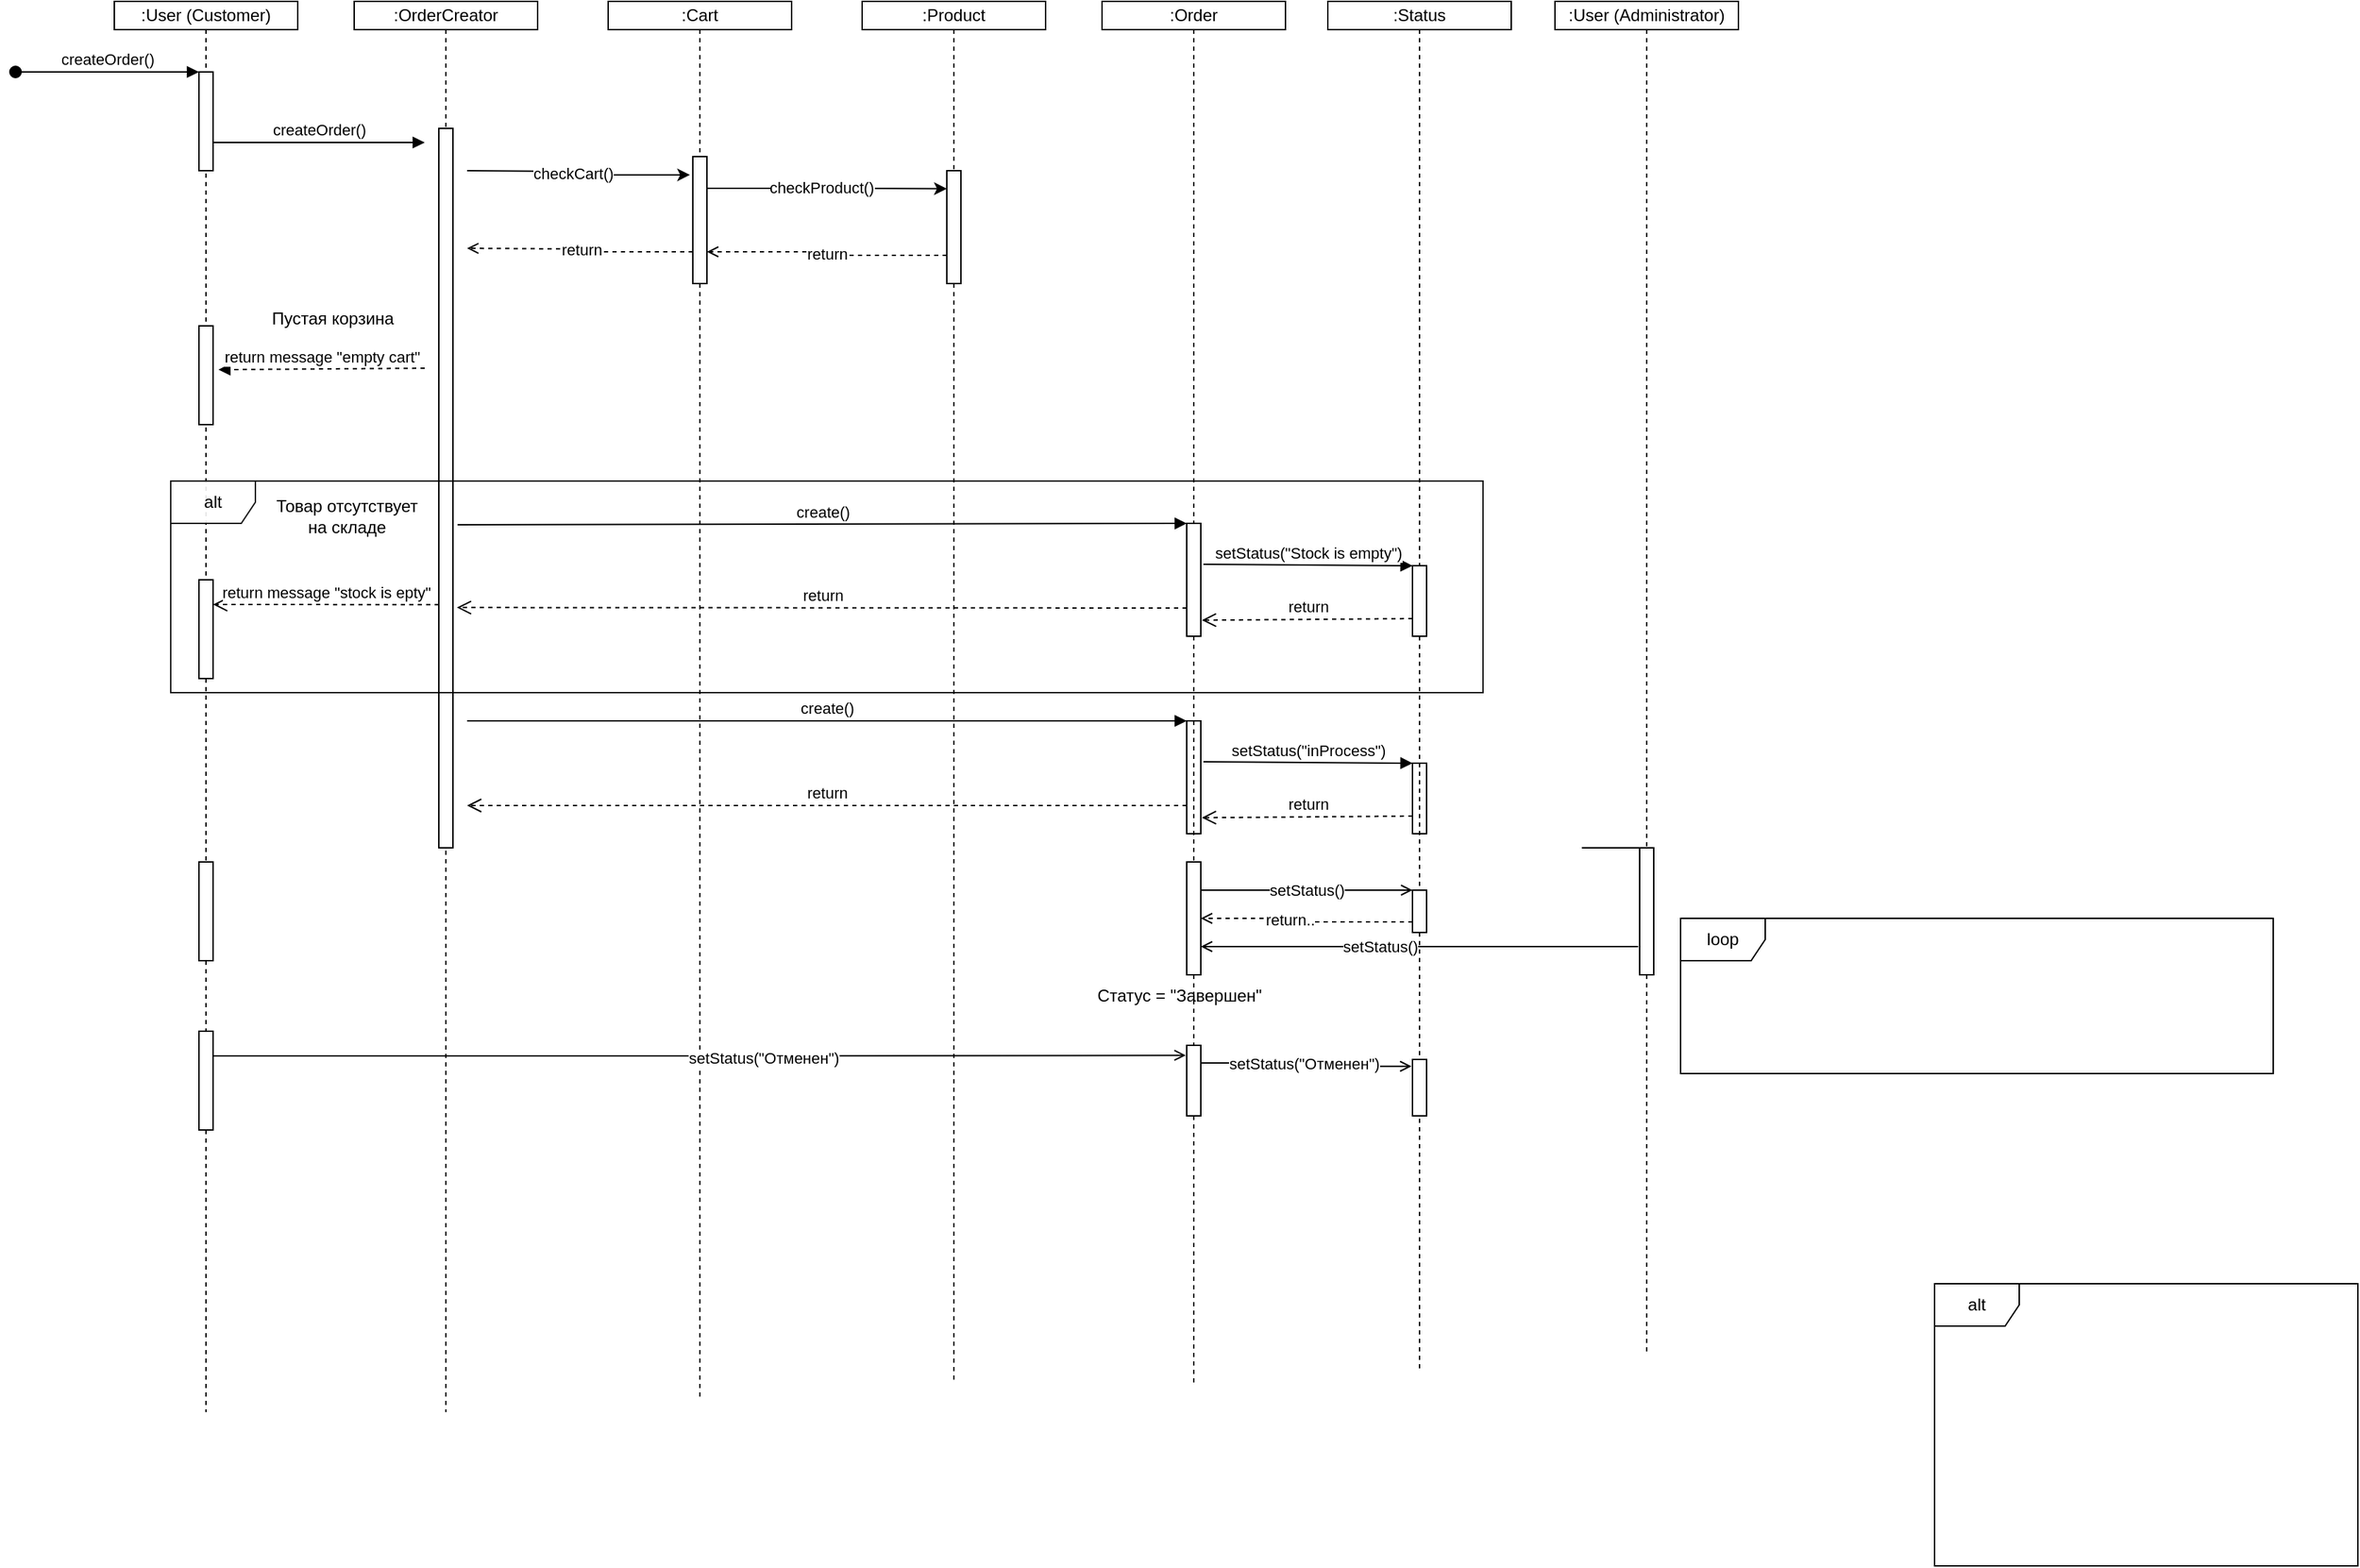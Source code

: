 <mxfile version="20.4.1" type="github">
  <diagram id="2FN02hdIdJaSDbUOcJMP" name="Page-1">
    <mxGraphModel dx="648" dy="415" grid="1" gridSize="10" guides="1" tooltips="1" connect="1" arrows="1" fold="1" page="1" pageScale="1" pageWidth="827" pageHeight="1169" math="0" shadow="0">
      <root>
        <mxCell id="0" />
        <mxCell id="1" parent="0" />
        <mxCell id="9ED0xTIQO1v8mikbsruD-3" style="edgeStyle=orthogonalEdgeStyle;rounded=0;orthogonalLoop=1;jettySize=auto;html=1;exitX=0.5;exitY=1;exitDx=0;exitDy=0;endArrow=none;endFill=0;dashed=1;startArrow=none;" parent="1" source="0ofEkRfXmZEf8RfK7PdD-124" edge="1">
          <mxGeometry relative="1" as="geometry">
            <mxPoint x="155" y="1060" as="targetPoint" />
          </mxGeometry>
        </mxCell>
        <mxCell id="9ED0xTIQO1v8mikbsruD-2" value=":User (Customer)" style="rounded=0;whiteSpace=wrap;html=1;" parent="1" vertex="1">
          <mxGeometry x="90" y="60" width="130" height="20" as="geometry" />
        </mxCell>
        <mxCell id="0ofEkRfXmZEf8RfK7PdD-2" value="createOrder()" style="html=1;verticalAlign=bottom;startArrow=oval;startFill=1;endArrow=block;startSize=8;rounded=0;" edge="1" parent="1">
          <mxGeometry width="60" relative="1" as="geometry">
            <mxPoint x="20" y="110" as="sourcePoint" />
            <mxPoint x="150" y="110" as="targetPoint" />
          </mxGeometry>
        </mxCell>
        <mxCell id="0ofEkRfXmZEf8RfK7PdD-3" style="edgeStyle=orthogonalEdgeStyle;rounded=0;orthogonalLoop=1;jettySize=auto;html=1;exitX=0.5;exitY=1;exitDx=0;exitDy=0;endArrow=none;endFill=0;dashed=1;" edge="1" parent="1" source="0ofEkRfXmZEf8RfK7PdD-4">
          <mxGeometry relative="1" as="geometry">
            <mxPoint x="325" y="1060" as="targetPoint" />
          </mxGeometry>
        </mxCell>
        <mxCell id="0ofEkRfXmZEf8RfK7PdD-4" value=":OrderCreator" style="rounded=0;whiteSpace=wrap;html=1;" vertex="1" parent="1">
          <mxGeometry x="260" y="60" width="130" height="20" as="geometry" />
        </mxCell>
        <mxCell id="0ofEkRfXmZEf8RfK7PdD-11" style="edgeStyle=orthogonalEdgeStyle;rounded=0;orthogonalLoop=1;jettySize=auto;html=1;entryX=-0.2;entryY=0.144;entryDx=0;entryDy=0;entryPerimeter=0;" edge="1" parent="1" target="0ofEkRfXmZEf8RfK7PdD-9">
          <mxGeometry relative="1" as="geometry">
            <mxPoint x="500" y="177.667" as="targetPoint" />
            <mxPoint x="340" y="180" as="sourcePoint" />
          </mxGeometry>
        </mxCell>
        <mxCell id="0ofEkRfXmZEf8RfK7PdD-12" value="checkCart()" style="edgeLabel;html=1;align=center;verticalAlign=middle;resizable=0;points=[];" vertex="1" connectable="0" parent="0ofEkRfXmZEf8RfK7PdD-11">
          <mxGeometry x="-0.064" y="-1" relative="1" as="geometry">
            <mxPoint as="offset" />
          </mxGeometry>
        </mxCell>
        <mxCell id="0ofEkRfXmZEf8RfK7PdD-5" value="" style="rounded=0;whiteSpace=wrap;html=1;fillColor=default;" vertex="1" parent="1">
          <mxGeometry x="320" y="150" width="10" height="510" as="geometry" />
        </mxCell>
        <mxCell id="0ofEkRfXmZEf8RfK7PdD-6" value="createOrder()" style="html=1;verticalAlign=bottom;endArrow=block;rounded=0;exitX=1.039;exitY=0.714;exitDx=0;exitDy=0;exitPerimeter=0;" edge="1" parent="1">
          <mxGeometry width="80" relative="1" as="geometry">
            <mxPoint x="160.39" y="159.98" as="sourcePoint" />
            <mxPoint x="310" y="160" as="targetPoint" />
          </mxGeometry>
        </mxCell>
        <mxCell id="0ofEkRfXmZEf8RfK7PdD-7" style="edgeStyle=orthogonalEdgeStyle;rounded=0;orthogonalLoop=1;jettySize=auto;html=1;exitX=0.5;exitY=1;exitDx=0;exitDy=0;endArrow=none;endFill=0;dashed=1;" edge="1" parent="1" source="0ofEkRfXmZEf8RfK7PdD-8">
          <mxGeometry relative="1" as="geometry">
            <mxPoint x="505" y="1050" as="targetPoint" />
          </mxGeometry>
        </mxCell>
        <mxCell id="0ofEkRfXmZEf8RfK7PdD-8" value=":Cart" style="rounded=0;whiteSpace=wrap;html=1;" vertex="1" parent="1">
          <mxGeometry x="440" y="60" width="130" height="20" as="geometry" />
        </mxCell>
        <mxCell id="0ofEkRfXmZEf8RfK7PdD-16" style="edgeStyle=orthogonalEdgeStyle;rounded=0;orthogonalLoop=1;jettySize=auto;html=1;exitX=1;exitY=0.25;exitDx=0;exitDy=0;" edge="1" parent="1" source="0ofEkRfXmZEf8RfK7PdD-9">
          <mxGeometry relative="1" as="geometry">
            <mxPoint x="680" y="192.783" as="targetPoint" />
          </mxGeometry>
        </mxCell>
        <mxCell id="0ofEkRfXmZEf8RfK7PdD-17" value="checkProduct()" style="edgeLabel;html=1;align=center;verticalAlign=middle;resizable=0;points=[];" vertex="1" connectable="0" parent="0ofEkRfXmZEf8RfK7PdD-16">
          <mxGeometry x="-0.055" y="1" relative="1" as="geometry">
            <mxPoint as="offset" />
          </mxGeometry>
        </mxCell>
        <mxCell id="0ofEkRfXmZEf8RfK7PdD-20" value="return" style="edgeStyle=orthogonalEdgeStyle;rounded=0;orthogonalLoop=1;jettySize=auto;html=1;exitX=0;exitY=0.75;exitDx=0;exitDy=0;dashed=1;endArrow=open;endFill=0;" edge="1" parent="1" source="0ofEkRfXmZEf8RfK7PdD-9">
          <mxGeometry relative="1" as="geometry">
            <mxPoint x="340" y="235" as="targetPoint" />
          </mxGeometry>
        </mxCell>
        <mxCell id="0ofEkRfXmZEf8RfK7PdD-9" value="" style="rounded=0;whiteSpace=wrap;html=1;" vertex="1" parent="1">
          <mxGeometry x="500" y="170" width="10" height="90" as="geometry" />
        </mxCell>
        <mxCell id="0ofEkRfXmZEf8RfK7PdD-13" style="edgeStyle=orthogonalEdgeStyle;rounded=0;orthogonalLoop=1;jettySize=auto;html=1;exitX=0.5;exitY=1;exitDx=0;exitDy=0;endArrow=none;endFill=0;dashed=1;" edge="1" parent="1" source="0ofEkRfXmZEf8RfK7PdD-14">
          <mxGeometry relative="1" as="geometry">
            <mxPoint x="685" y="1040" as="targetPoint" />
          </mxGeometry>
        </mxCell>
        <mxCell id="0ofEkRfXmZEf8RfK7PdD-14" value=":Product" style="rounded=0;whiteSpace=wrap;html=1;" vertex="1" parent="1">
          <mxGeometry x="620" y="60" width="130" height="20" as="geometry" />
        </mxCell>
        <mxCell id="0ofEkRfXmZEf8RfK7PdD-18" value="return" style="edgeStyle=orthogonalEdgeStyle;rounded=0;orthogonalLoop=1;jettySize=auto;html=1;exitX=0;exitY=0.75;exitDx=0;exitDy=0;entryX=1;entryY=0.75;entryDx=0;entryDy=0;dashed=1;endArrow=open;endFill=0;" edge="1" parent="1" source="0ofEkRfXmZEf8RfK7PdD-15" target="0ofEkRfXmZEf8RfK7PdD-9">
          <mxGeometry relative="1" as="geometry" />
        </mxCell>
        <mxCell id="0ofEkRfXmZEf8RfK7PdD-15" value="" style="rounded=0;whiteSpace=wrap;html=1;" vertex="1" parent="1">
          <mxGeometry x="680" y="180" width="10" height="80" as="geometry" />
        </mxCell>
        <mxCell id="0ofEkRfXmZEf8RfK7PdD-25" value="Пустая корзина" style="text;html=1;strokeColor=none;fillColor=none;align=center;verticalAlign=middle;whiteSpace=wrap;rounded=0;" vertex="1" parent="1">
          <mxGeometry x="190" y="270" width="110" height="30" as="geometry" />
        </mxCell>
        <mxCell id="0ofEkRfXmZEf8RfK7PdD-27" value="return message &quot;empty cart&quot;" style="html=1;verticalAlign=bottom;endArrow=block;rounded=0;entryX=1.375;entryY=0.158;entryDx=0;entryDy=0;entryPerimeter=0;dashed=1;" edge="1" parent="1">
          <mxGeometry width="80" relative="1" as="geometry">
            <mxPoint x="310" y="320" as="sourcePoint" />
            <mxPoint x="163.75" y="321.06" as="targetPoint" />
          </mxGeometry>
        </mxCell>
        <mxCell id="0ofEkRfXmZEf8RfK7PdD-28" style="edgeStyle=orthogonalEdgeStyle;rounded=0;orthogonalLoop=1;jettySize=auto;html=1;exitX=0.5;exitY=1;exitDx=0;exitDy=0;endArrow=none;endFill=0;dashed=1;startArrow=none;" edge="1" parent="1" source="0ofEkRfXmZEf8RfK7PdD-126">
          <mxGeometry relative="1" as="geometry">
            <mxPoint x="855" y="1040" as="targetPoint" />
          </mxGeometry>
        </mxCell>
        <mxCell id="0ofEkRfXmZEf8RfK7PdD-29" value=":Order" style="rounded=0;whiteSpace=wrap;html=1;" vertex="1" parent="1">
          <mxGeometry x="790" y="60" width="130" height="20" as="geometry" />
        </mxCell>
        <mxCell id="0ofEkRfXmZEf8RfK7PdD-30" value="" style="rounded=0;whiteSpace=wrap;html=1;" vertex="1" parent="1">
          <mxGeometry x="850" y="430" width="10" height="80" as="geometry" />
        </mxCell>
        <mxCell id="0ofEkRfXmZEf8RfK7PdD-31" value="" style="edgeStyle=orthogonalEdgeStyle;rounded=0;orthogonalLoop=1;jettySize=auto;html=1;exitX=0.5;exitY=1;exitDx=0;exitDy=0;endArrow=none;endFill=0;dashed=1;" edge="1" parent="1" source="0ofEkRfXmZEf8RfK7PdD-29" target="0ofEkRfXmZEf8RfK7PdD-30">
          <mxGeometry relative="1" as="geometry">
            <mxPoint x="855.0" y="660" as="targetPoint" />
            <mxPoint x="855" y="80.0" as="sourcePoint" />
          </mxGeometry>
        </mxCell>
        <mxCell id="0ofEkRfXmZEf8RfK7PdD-32" value="create()" style="html=1;verticalAlign=bottom;endArrow=block;rounded=0;entryX=0;entryY=0;entryDx=0;entryDy=0;exitX=1.327;exitY=0.551;exitDx=0;exitDy=0;exitPerimeter=0;" edge="1" parent="1" source="0ofEkRfXmZEf8RfK7PdD-5" target="0ofEkRfXmZEf8RfK7PdD-30">
          <mxGeometry width="80" relative="1" as="geometry">
            <mxPoint x="340" y="430" as="sourcePoint" />
            <mxPoint x="540" y="430" as="targetPoint" />
          </mxGeometry>
        </mxCell>
        <mxCell id="0ofEkRfXmZEf8RfK7PdD-36" style="edgeStyle=orthogonalEdgeStyle;rounded=0;orthogonalLoop=1;jettySize=auto;html=1;exitX=0.5;exitY=1;exitDx=0;exitDy=0;endArrow=none;endFill=0;dashed=1;startArrow=none;" edge="1" parent="1" source="0ofEkRfXmZEf8RfK7PdD-112">
          <mxGeometry relative="1" as="geometry">
            <mxPoint x="1015" y="1030" as="targetPoint" />
          </mxGeometry>
        </mxCell>
        <mxCell id="0ofEkRfXmZEf8RfK7PdD-37" value=":Status" style="rounded=0;whiteSpace=wrap;html=1;" vertex="1" parent="1">
          <mxGeometry x="950" y="60" width="130" height="20" as="geometry" />
        </mxCell>
        <mxCell id="0ofEkRfXmZEf8RfK7PdD-38" value="" style="rounded=0;whiteSpace=wrap;html=1;" vertex="1" parent="1">
          <mxGeometry x="1010" y="460" width="10" height="50" as="geometry" />
        </mxCell>
        <mxCell id="0ofEkRfXmZEf8RfK7PdD-39" value="" style="edgeStyle=orthogonalEdgeStyle;rounded=0;orthogonalLoop=1;jettySize=auto;html=1;exitX=0.5;exitY=1;exitDx=0;exitDy=0;endArrow=none;endFill=0;dashed=1;" edge="1" parent="1" source="0ofEkRfXmZEf8RfK7PdD-37" target="0ofEkRfXmZEf8RfK7PdD-38">
          <mxGeometry relative="1" as="geometry">
            <mxPoint x="1015.0" y="660" as="targetPoint" />
            <mxPoint x="1015" y="80.0" as="sourcePoint" />
          </mxGeometry>
        </mxCell>
        <mxCell id="0ofEkRfXmZEf8RfK7PdD-41" value="setStatus(&quot;Stock is empty&quot;)" style="html=1;verticalAlign=bottom;endArrow=block;rounded=0;entryX=0;entryY=0;entryDx=0;entryDy=0;exitX=1.186;exitY=0.363;exitDx=0;exitDy=0;exitPerimeter=0;" edge="1" parent="1" source="0ofEkRfXmZEf8RfK7PdD-30" target="0ofEkRfXmZEf8RfK7PdD-38">
          <mxGeometry width="80" relative="1" as="geometry">
            <mxPoint x="870" y="470" as="sourcePoint" />
            <mxPoint x="1000" y="470" as="targetPoint" />
          </mxGeometry>
        </mxCell>
        <mxCell id="0ofEkRfXmZEf8RfK7PdD-44" value="return" style="html=1;verticalAlign=bottom;endArrow=open;dashed=1;endSize=8;rounded=0;exitX=0;exitY=0.75;exitDx=0;exitDy=0;entryX=1.072;entryY=0.858;entryDx=0;entryDy=0;entryPerimeter=0;" edge="1" parent="1" source="0ofEkRfXmZEf8RfK7PdD-38" target="0ofEkRfXmZEf8RfK7PdD-30">
          <mxGeometry relative="1" as="geometry">
            <mxPoint x="810" y="460" as="sourcePoint" />
            <mxPoint x="730" y="460" as="targetPoint" />
          </mxGeometry>
        </mxCell>
        <mxCell id="0ofEkRfXmZEf8RfK7PdD-45" value="return" style="html=1;verticalAlign=bottom;endArrow=open;dashed=1;endSize=8;rounded=0;exitX=0;exitY=0.75;exitDx=0;exitDy=0;entryX=1.278;entryY=0.666;entryDx=0;entryDy=0;entryPerimeter=0;" edge="1" parent="1" source="0ofEkRfXmZEf8RfK7PdD-30" target="0ofEkRfXmZEf8RfK7PdD-5">
          <mxGeometry relative="1" as="geometry">
            <mxPoint x="720" y="330" as="sourcePoint" />
            <mxPoint x="340" y="490" as="targetPoint" />
          </mxGeometry>
        </mxCell>
        <mxCell id="0ofEkRfXmZEf8RfK7PdD-46" value="" style="rounded=0;whiteSpace=wrap;html=1;" vertex="1" parent="1">
          <mxGeometry x="150" y="470" width="10" height="70" as="geometry" />
        </mxCell>
        <mxCell id="0ofEkRfXmZEf8RfK7PdD-47" value="" style="edgeStyle=orthogonalEdgeStyle;rounded=0;orthogonalLoop=1;jettySize=auto;html=1;exitX=0.5;exitY=1;exitDx=0;exitDy=0;endArrow=none;endFill=0;dashed=1;" edge="1" parent="1" source="9ED0xTIQO1v8mikbsruD-2" target="0ofEkRfXmZEf8RfK7PdD-46">
          <mxGeometry relative="1" as="geometry">
            <mxPoint x="155" y="670" as="targetPoint" />
            <mxPoint x="155" y="80" as="sourcePoint" />
          </mxGeometry>
        </mxCell>
        <mxCell id="0ofEkRfXmZEf8RfK7PdD-48" value="return message &quot;stock is epty&quot;" style="html=1;verticalAlign=bottom;endArrow=open;dashed=1;endSize=8;rounded=0;entryX=1;entryY=0.25;entryDx=0;entryDy=0;exitX=0;exitY=0.662;exitDx=0;exitDy=0;exitPerimeter=0;" edge="1" parent="1" source="0ofEkRfXmZEf8RfK7PdD-5" target="0ofEkRfXmZEf8RfK7PdD-46">
          <mxGeometry relative="1" as="geometry">
            <mxPoint x="310" y="488" as="sourcePoint" />
            <mxPoint x="205" y="490" as="targetPoint" />
          </mxGeometry>
        </mxCell>
        <mxCell id="0ofEkRfXmZEf8RfK7PdD-50" value="Товар отсутствует на складе" style="text;html=1;strokeColor=none;fillColor=none;align=center;verticalAlign=middle;whiteSpace=wrap;rounded=0;" vertex="1" parent="1">
          <mxGeometry x="200" y="410" width="110" height="30" as="geometry" />
        </mxCell>
        <mxCell id="0ofEkRfXmZEf8RfK7PdD-82" value="" style="rounded=0;whiteSpace=wrap;html=1;" vertex="1" parent="1">
          <mxGeometry x="850" y="570" width="10" height="80" as="geometry" />
        </mxCell>
        <mxCell id="0ofEkRfXmZEf8RfK7PdD-83" value="create()" style="html=1;verticalAlign=bottom;endArrow=block;rounded=0;entryX=0;entryY=0;entryDx=0;entryDy=0;" edge="1" parent="1" target="0ofEkRfXmZEf8RfK7PdD-82">
          <mxGeometry width="80" relative="1" as="geometry">
            <mxPoint x="340" y="570" as="sourcePoint" />
            <mxPoint x="540" y="570" as="targetPoint" />
          </mxGeometry>
        </mxCell>
        <mxCell id="0ofEkRfXmZEf8RfK7PdD-84" value="" style="rounded=0;whiteSpace=wrap;html=1;" vertex="1" parent="1">
          <mxGeometry x="1010" y="600" width="10" height="50" as="geometry" />
        </mxCell>
        <mxCell id="0ofEkRfXmZEf8RfK7PdD-85" value="setStatus(&quot;inProcess&quot;)" style="html=1;verticalAlign=bottom;endArrow=block;rounded=0;entryX=0;entryY=0;entryDx=0;entryDy=0;exitX=1.186;exitY=0.363;exitDx=0;exitDy=0;exitPerimeter=0;" edge="1" parent="1" source="0ofEkRfXmZEf8RfK7PdD-82" target="0ofEkRfXmZEf8RfK7PdD-84">
          <mxGeometry width="80" relative="1" as="geometry">
            <mxPoint x="870" y="610" as="sourcePoint" />
            <mxPoint x="1000" y="610" as="targetPoint" />
          </mxGeometry>
        </mxCell>
        <mxCell id="0ofEkRfXmZEf8RfK7PdD-86" value="return" style="html=1;verticalAlign=bottom;endArrow=open;dashed=1;endSize=8;rounded=0;exitX=0;exitY=0.75;exitDx=0;exitDy=0;entryX=1.072;entryY=0.858;entryDx=0;entryDy=0;entryPerimeter=0;" edge="1" parent="1" source="0ofEkRfXmZEf8RfK7PdD-84" target="0ofEkRfXmZEf8RfK7PdD-82">
          <mxGeometry relative="1" as="geometry">
            <mxPoint x="810" y="600" as="sourcePoint" />
            <mxPoint x="730" y="600" as="targetPoint" />
          </mxGeometry>
        </mxCell>
        <mxCell id="0ofEkRfXmZEf8RfK7PdD-87" value="return" style="html=1;verticalAlign=bottom;endArrow=open;dashed=1;endSize=8;rounded=0;exitX=0;exitY=0.75;exitDx=0;exitDy=0;" edge="1" parent="1" source="0ofEkRfXmZEf8RfK7PdD-82">
          <mxGeometry relative="1" as="geometry">
            <mxPoint x="720" y="470" as="sourcePoint" />
            <mxPoint x="340" y="630" as="targetPoint" />
          </mxGeometry>
        </mxCell>
        <mxCell id="0ofEkRfXmZEf8RfK7PdD-102" style="edgeStyle=orthogonalEdgeStyle;rounded=0;orthogonalLoop=1;jettySize=auto;html=1;exitX=0.5;exitY=1;exitDx=0;exitDy=0;endArrow=none;endFill=0;dashed=1;startArrow=none;" edge="1" parent="1" source="0ofEkRfXmZEf8RfK7PdD-104">
          <mxGeometry relative="1" as="geometry">
            <mxPoint x="1176" y="1020" as="targetPoint" />
          </mxGeometry>
        </mxCell>
        <mxCell id="0ofEkRfXmZEf8RfK7PdD-103" value=":User (Administrator)" style="rounded=0;whiteSpace=wrap;html=1;" vertex="1" parent="1">
          <mxGeometry x="1111" y="60" width="130" height="20" as="geometry" />
        </mxCell>
        <mxCell id="0ofEkRfXmZEf8RfK7PdD-109" style="edgeStyle=orthogonalEdgeStyle;rounded=0;orthogonalLoop=1;jettySize=auto;html=1;exitX=-0.1;exitY=0.778;exitDx=0;exitDy=0;entryX=1;entryY=0.75;entryDx=0;entryDy=0;endArrow=open;endFill=0;exitPerimeter=0;" edge="1" parent="1" source="0ofEkRfXmZEf8RfK7PdD-104" target="0ofEkRfXmZEf8RfK7PdD-107">
          <mxGeometry relative="1" as="geometry" />
        </mxCell>
        <mxCell id="0ofEkRfXmZEf8RfK7PdD-110" value="setStatus()" style="edgeLabel;html=1;align=center;verticalAlign=middle;resizable=0;points=[];" vertex="1" connectable="0" parent="0ofEkRfXmZEf8RfK7PdD-109">
          <mxGeometry x="0.181" relative="1" as="geometry">
            <mxPoint as="offset" />
          </mxGeometry>
        </mxCell>
        <mxCell id="0ofEkRfXmZEf8RfK7PdD-104" value="" style="rounded=0;whiteSpace=wrap;html=1;" vertex="1" parent="1">
          <mxGeometry x="1171" y="660" width="10" height="90" as="geometry" />
        </mxCell>
        <mxCell id="0ofEkRfXmZEf8RfK7PdD-105" value="" style="edgeStyle=orthogonalEdgeStyle;rounded=0;orthogonalLoop=1;jettySize=auto;html=1;exitX=0.5;exitY=1;exitDx=0;exitDy=0;endArrow=none;endFill=0;dashed=1;" edge="1" parent="1" source="0ofEkRfXmZEf8RfK7PdD-103" target="0ofEkRfXmZEf8RfK7PdD-104">
          <mxGeometry relative="1" as="geometry">
            <mxPoint x="1176" y="870.0" as="targetPoint" />
            <mxPoint x="1176" y="80.0" as="sourcePoint" />
          </mxGeometry>
        </mxCell>
        <mxCell id="0ofEkRfXmZEf8RfK7PdD-106" value="" style="endArrow=none;html=1;rounded=0;exitX=1;exitY=0;exitDx=0;exitDy=0;" edge="1" parent="1" source="0ofEkRfXmZEf8RfK7PdD-104">
          <mxGeometry width="50" height="50" relative="1" as="geometry">
            <mxPoint x="870" y="530" as="sourcePoint" />
            <mxPoint x="1130" y="660" as="targetPoint" />
          </mxGeometry>
        </mxCell>
        <mxCell id="0ofEkRfXmZEf8RfK7PdD-111" value="setStatus()" style="edgeStyle=orthogonalEdgeStyle;rounded=0;orthogonalLoop=1;jettySize=auto;html=1;exitX=1;exitY=0.25;exitDx=0;exitDy=0;endArrow=open;endFill=0;entryX=0;entryY=0;entryDx=0;entryDy=0;" edge="1" parent="1" source="0ofEkRfXmZEf8RfK7PdD-107" target="0ofEkRfXmZEf8RfK7PdD-112">
          <mxGeometry relative="1" as="geometry">
            <mxPoint x="1000" y="689.8" as="targetPoint" />
            <Array as="points">
              <mxPoint x="980" y="690" />
              <mxPoint x="980" y="690" />
            </Array>
          </mxGeometry>
        </mxCell>
        <mxCell id="0ofEkRfXmZEf8RfK7PdD-107" value="" style="rounded=0;whiteSpace=wrap;html=1;" vertex="1" parent="1">
          <mxGeometry x="850" y="670" width="10" height="80" as="geometry" />
        </mxCell>
        <mxCell id="0ofEkRfXmZEf8RfK7PdD-141" style="edgeStyle=orthogonalEdgeStyle;rounded=0;orthogonalLoop=1;jettySize=auto;html=1;exitX=0;exitY=0.75;exitDx=0;exitDy=0;entryX=1;entryY=0.5;entryDx=0;entryDy=0;endArrow=open;endFill=0;dashed=1;" edge="1" parent="1" source="0ofEkRfXmZEf8RfK7PdD-112" target="0ofEkRfXmZEf8RfK7PdD-137">
          <mxGeometry relative="1" as="geometry" />
        </mxCell>
        <mxCell id="0ofEkRfXmZEf8RfK7PdD-142" value="return.." style="edgeLabel;html=1;align=center;verticalAlign=middle;resizable=0;points=[];" vertex="1" connectable="0" parent="0ofEkRfXmZEf8RfK7PdD-141">
          <mxGeometry x="0.179" y="1" relative="1" as="geometry">
            <mxPoint as="offset" />
          </mxGeometry>
        </mxCell>
        <mxCell id="0ofEkRfXmZEf8RfK7PdD-112" value="" style="rounded=0;whiteSpace=wrap;html=1;" vertex="1" parent="1">
          <mxGeometry x="1010" y="690" width="10" height="30" as="geometry" />
        </mxCell>
        <mxCell id="0ofEkRfXmZEf8RfK7PdD-113" value="" style="edgeStyle=orthogonalEdgeStyle;rounded=0;orthogonalLoop=1;jettySize=auto;html=1;exitX=0.5;exitY=1;exitDx=0;exitDy=0;endArrow=none;endFill=0;dashed=1;startArrow=none;" edge="1" parent="1" source="0ofEkRfXmZEf8RfK7PdD-38" target="0ofEkRfXmZEf8RfK7PdD-112">
          <mxGeometry relative="1" as="geometry">
            <mxPoint x="1015" y="870" as="targetPoint" />
            <mxPoint x="1015" y="510" as="sourcePoint" />
          </mxGeometry>
        </mxCell>
        <mxCell id="0ofEkRfXmZEf8RfK7PdD-115" value="Статус = &quot;Завершен&quot;" style="text;html=1;strokeColor=none;fillColor=none;align=center;verticalAlign=middle;whiteSpace=wrap;rounded=0;" vertex="1" parent="1">
          <mxGeometry x="780" y="750" width="130" height="30" as="geometry" />
        </mxCell>
        <mxCell id="0ofEkRfXmZEf8RfK7PdD-116" value="alt" style="shape=umlFrame;whiteSpace=wrap;html=1;opacity=90;" vertex="1" parent="1">
          <mxGeometry x="130" y="400" width="930" height="150" as="geometry" />
        </mxCell>
        <mxCell id="0ofEkRfXmZEf8RfK7PdD-117" value="alt" style="shape=umlFrame;whiteSpace=wrap;html=1;fillColor=default;" vertex="1" parent="1">
          <mxGeometry x="1380" y="969" width="300" height="200" as="geometry" />
        </mxCell>
        <mxCell id="0ofEkRfXmZEf8RfK7PdD-120" value="" style="rounded=0;whiteSpace=wrap;html=1;fillColor=default;" vertex="1" parent="1">
          <mxGeometry x="150" y="110" width="10" height="70" as="geometry" />
        </mxCell>
        <mxCell id="0ofEkRfXmZEf8RfK7PdD-123" value="" style="rounded=0;whiteSpace=wrap;html=1;fillColor=default;" vertex="1" parent="1">
          <mxGeometry x="150" y="290" width="10" height="70" as="geometry" />
        </mxCell>
        <mxCell id="0ofEkRfXmZEf8RfK7PdD-129" style="edgeStyle=orthogonalEdgeStyle;rounded=0;orthogonalLoop=1;jettySize=auto;html=1;exitX=1;exitY=0.25;exitDx=0;exitDy=0;entryX=-0.065;entryY=0.142;entryDx=0;entryDy=0;entryPerimeter=0;endArrow=open;endFill=0;" edge="1" parent="1" source="0ofEkRfXmZEf8RfK7PdD-124" target="0ofEkRfXmZEf8RfK7PdD-126">
          <mxGeometry relative="1" as="geometry" />
        </mxCell>
        <mxCell id="0ofEkRfXmZEf8RfK7PdD-130" value="setStatus(&quot;Отменен&quot;)" style="edgeLabel;html=1;align=center;verticalAlign=middle;resizable=0;points=[];" vertex="1" connectable="0" parent="0ofEkRfXmZEf8RfK7PdD-129">
          <mxGeometry x="0.133" y="-2" relative="1" as="geometry">
            <mxPoint as="offset" />
          </mxGeometry>
        </mxCell>
        <mxCell id="0ofEkRfXmZEf8RfK7PdD-124" value="" style="rounded=0;whiteSpace=wrap;html=1;fillColor=default;" vertex="1" parent="1">
          <mxGeometry x="150" y="790" width="10" height="70" as="geometry" />
        </mxCell>
        <mxCell id="0ofEkRfXmZEf8RfK7PdD-125" value="" style="edgeStyle=orthogonalEdgeStyle;rounded=0;orthogonalLoop=1;jettySize=auto;html=1;exitX=0.5;exitY=1;exitDx=0;exitDy=0;endArrow=none;endFill=0;dashed=1;startArrow=none;" edge="1" parent="1" source="0ofEkRfXmZEf8RfK7PdD-143" target="0ofEkRfXmZEf8RfK7PdD-124">
          <mxGeometry relative="1" as="geometry">
            <mxPoint x="155" y="1060" as="targetPoint" />
            <mxPoint x="155" y="540" as="sourcePoint" />
          </mxGeometry>
        </mxCell>
        <mxCell id="0ofEkRfXmZEf8RfK7PdD-132" style="edgeStyle=orthogonalEdgeStyle;rounded=0;orthogonalLoop=1;jettySize=auto;html=1;exitX=1;exitY=0.25;exitDx=0;exitDy=0;entryX=-0.067;entryY=0.122;entryDx=0;entryDy=0;endArrow=open;endFill=0;entryPerimeter=0;" edge="1" parent="1" source="0ofEkRfXmZEf8RfK7PdD-126" target="0ofEkRfXmZEf8RfK7PdD-131">
          <mxGeometry relative="1" as="geometry" />
        </mxCell>
        <mxCell id="0ofEkRfXmZEf8RfK7PdD-133" value="setStatus(&quot;Отменен&quot;)" style="edgeLabel;html=1;align=center;verticalAlign=middle;resizable=0;points=[];" vertex="1" connectable="0" parent="0ofEkRfXmZEf8RfK7PdD-132">
          <mxGeometry x="-0.046" relative="1" as="geometry">
            <mxPoint as="offset" />
          </mxGeometry>
        </mxCell>
        <mxCell id="0ofEkRfXmZEf8RfK7PdD-126" value="" style="rounded=0;whiteSpace=wrap;html=1;" vertex="1" parent="1">
          <mxGeometry x="850" y="800" width="10" height="50" as="geometry" />
        </mxCell>
        <mxCell id="0ofEkRfXmZEf8RfK7PdD-127" value="" style="edgeStyle=orthogonalEdgeStyle;rounded=0;orthogonalLoop=1;jettySize=auto;html=1;exitX=0.5;exitY=1;exitDx=0;exitDy=0;endArrow=none;endFill=0;dashed=1;startArrow=none;" edge="1" parent="1" source="0ofEkRfXmZEf8RfK7PdD-137" target="0ofEkRfXmZEf8RfK7PdD-126">
          <mxGeometry relative="1" as="geometry">
            <mxPoint x="855" y="1040" as="targetPoint" />
            <mxPoint x="855" y="510" as="sourcePoint" />
          </mxGeometry>
        </mxCell>
        <mxCell id="0ofEkRfXmZEf8RfK7PdD-131" value="" style="rounded=0;whiteSpace=wrap;html=1;" vertex="1" parent="1">
          <mxGeometry x="1010" y="810" width="10" height="40" as="geometry" />
        </mxCell>
        <mxCell id="0ofEkRfXmZEf8RfK7PdD-135" value="" style="rounded=0;whiteSpace=wrap;html=1;" vertex="1" parent="1">
          <mxGeometry x="850" y="570" width="10" height="80" as="geometry" />
        </mxCell>
        <mxCell id="0ofEkRfXmZEf8RfK7PdD-136" value="loop" style="shape=umlFrame;whiteSpace=wrap;html=1;fillColor=default;" vertex="1" parent="1">
          <mxGeometry x="1200" y="710" width="420" height="110" as="geometry" />
        </mxCell>
        <mxCell id="0ofEkRfXmZEf8RfK7PdD-137" value="" style="rounded=0;whiteSpace=wrap;html=1;" vertex="1" parent="1">
          <mxGeometry x="850" y="670" width="10" height="80" as="geometry" />
        </mxCell>
        <mxCell id="0ofEkRfXmZEf8RfK7PdD-138" value="" style="edgeStyle=orthogonalEdgeStyle;rounded=0;orthogonalLoop=1;jettySize=auto;html=1;exitX=0.5;exitY=1;exitDx=0;exitDy=0;endArrow=none;endFill=0;dashed=1;startArrow=none;" edge="1" parent="1" source="0ofEkRfXmZEf8RfK7PdD-30" target="0ofEkRfXmZEf8RfK7PdD-137">
          <mxGeometry relative="1" as="geometry">
            <mxPoint x="855" y="800" as="targetPoint" />
            <mxPoint x="855" y="510" as="sourcePoint" />
          </mxGeometry>
        </mxCell>
        <mxCell id="0ofEkRfXmZEf8RfK7PdD-143" value="" style="rounded=0;whiteSpace=wrap;html=1;fillColor=default;" vertex="1" parent="1">
          <mxGeometry x="150" y="670" width="10" height="70" as="geometry" />
        </mxCell>
        <mxCell id="0ofEkRfXmZEf8RfK7PdD-144" value="" style="edgeStyle=orthogonalEdgeStyle;rounded=0;orthogonalLoop=1;jettySize=auto;html=1;exitX=0.5;exitY=1;exitDx=0;exitDy=0;endArrow=none;endFill=0;dashed=1;startArrow=none;" edge="1" parent="1" source="0ofEkRfXmZEf8RfK7PdD-46" target="0ofEkRfXmZEf8RfK7PdD-143">
          <mxGeometry relative="1" as="geometry">
            <mxPoint x="155" y="790" as="targetPoint" />
            <mxPoint x="155" y="540" as="sourcePoint" />
          </mxGeometry>
        </mxCell>
      </root>
    </mxGraphModel>
  </diagram>
</mxfile>
